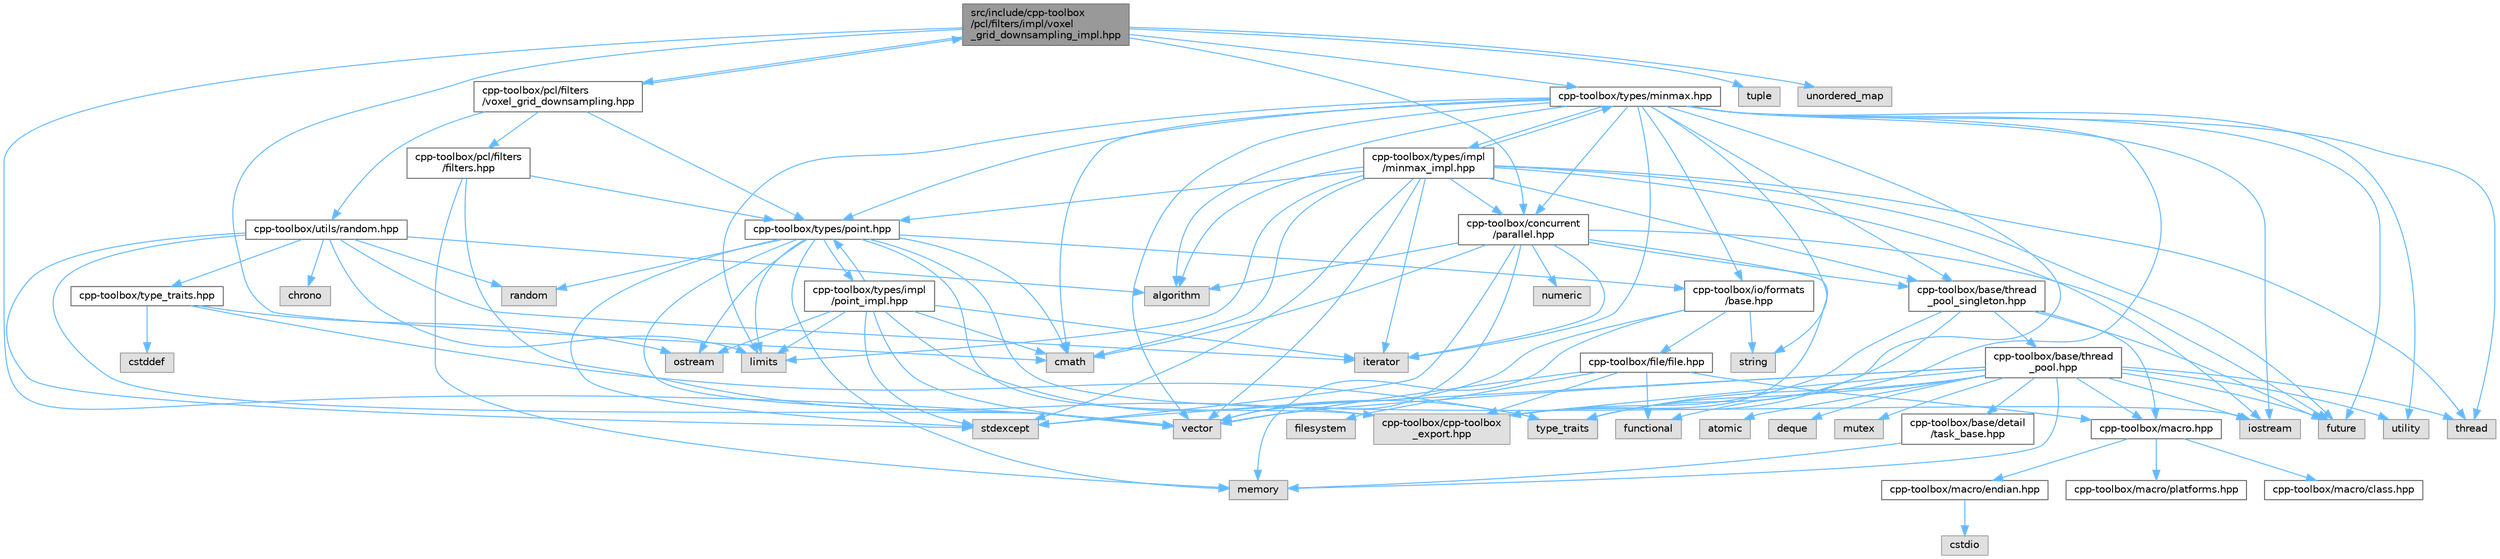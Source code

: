 digraph "src/include/cpp-toolbox/pcl/filters/impl/voxel_grid_downsampling_impl.hpp"
{
 // LATEX_PDF_SIZE
  bgcolor="transparent";
  edge [fontname=Helvetica,fontsize=10,labelfontname=Helvetica,labelfontsize=10];
  node [fontname=Helvetica,fontsize=10,shape=box,height=0.2,width=0.4];
  Node1 [id="Node000001",label="src/include/cpp-toolbox\l/pcl/filters/impl/voxel\l_grid_downsampling_impl.hpp",height=0.2,width=0.4,color="gray40", fillcolor="grey60", style="filled", fontcolor="black",tooltip=" "];
  Node1 -> Node2 [id="edge1_Node000001_Node000002",color="steelblue1",style="solid",tooltip=" "];
  Node2 [id="Node000002",label="cmath",height=0.2,width=0.4,color="grey60", fillcolor="#E0E0E0", style="filled",tooltip=" "];
  Node1 -> Node3 [id="edge2_Node000001_Node000003",color="steelblue1",style="solid",tooltip=" "];
  Node3 [id="Node000003",label="tuple",height=0.2,width=0.4,color="grey60", fillcolor="#E0E0E0", style="filled",tooltip=" "];
  Node1 -> Node4 [id="edge3_Node000001_Node000004",color="steelblue1",style="solid",tooltip=" "];
  Node4 [id="Node000004",label="unordered_map",height=0.2,width=0.4,color="grey60", fillcolor="#E0E0E0", style="filled",tooltip=" "];
  Node1 -> Node5 [id="edge4_Node000001_Node000005",color="steelblue1",style="solid",tooltip=" "];
  Node5 [id="Node000005",label="vector",height=0.2,width=0.4,color="grey60", fillcolor="#E0E0E0", style="filled",tooltip=" "];
  Node1 -> Node6 [id="edge5_Node000001_Node000006",color="steelblue1",style="solid",tooltip=" "];
  Node6 [id="Node000006",label="cpp-toolbox/concurrent\l/parallel.hpp",height=0.2,width=0.4,color="grey40", fillcolor="white", style="filled",URL="$parallel_8hpp.html",tooltip=" "];
  Node6 -> Node7 [id="edge6_Node000006_Node000007",color="steelblue1",style="solid",tooltip=" "];
  Node7 [id="Node000007",label="algorithm",height=0.2,width=0.4,color="grey60", fillcolor="#E0E0E0", style="filled",tooltip=" "];
  Node6 -> Node2 [id="edge7_Node000006_Node000002",color="steelblue1",style="solid",tooltip=" "];
  Node6 -> Node8 [id="edge8_Node000006_Node000008",color="steelblue1",style="solid",tooltip=" "];
  Node8 [id="Node000008",label="future",height=0.2,width=0.4,color="grey60", fillcolor="#E0E0E0", style="filled",tooltip=" "];
  Node6 -> Node9 [id="edge9_Node000006_Node000009",color="steelblue1",style="solid",tooltip=" "];
  Node9 [id="Node000009",label="iterator",height=0.2,width=0.4,color="grey60", fillcolor="#E0E0E0", style="filled",tooltip=" "];
  Node6 -> Node10 [id="edge10_Node000006_Node000010",color="steelblue1",style="solid",tooltip=" "];
  Node10 [id="Node000010",label="numeric",height=0.2,width=0.4,color="grey60", fillcolor="#E0E0E0", style="filled",tooltip=" "];
  Node6 -> Node11 [id="edge11_Node000006_Node000011",color="steelblue1",style="solid",tooltip=" "];
  Node11 [id="Node000011",label="stdexcept",height=0.2,width=0.4,color="grey60", fillcolor="#E0E0E0", style="filled",tooltip=" "];
  Node6 -> Node5 [id="edge12_Node000006_Node000005",color="steelblue1",style="solid",tooltip=" "];
  Node6 -> Node12 [id="edge13_Node000006_Node000012",color="steelblue1",style="solid",tooltip=" "];
  Node12 [id="Node000012",label="cpp-toolbox/cpp-toolbox\l_export.hpp",height=0.2,width=0.4,color="grey60", fillcolor="#E0E0E0", style="filled",tooltip=" "];
  Node6 -> Node13 [id="edge14_Node000006_Node000013",color="steelblue1",style="solid",tooltip=" "];
  Node13 [id="Node000013",label="cpp-toolbox/base/thread\l_pool_singleton.hpp",height=0.2,width=0.4,color="grey40", fillcolor="white", style="filled",URL="$thread__pool__singleton_8hpp.html",tooltip=" "];
  Node13 -> Node8 [id="edge15_Node000013_Node000008",color="steelblue1",style="solid",tooltip=" "];
  Node13 -> Node14 [id="edge16_Node000013_Node000014",color="steelblue1",style="solid",tooltip=" "];
  Node14 [id="Node000014",label="type_traits",height=0.2,width=0.4,color="grey60", fillcolor="#E0E0E0", style="filled",tooltip=" "];
  Node13 -> Node12 [id="edge17_Node000013_Node000012",color="steelblue1",style="solid",tooltip=" "];
  Node13 -> Node15 [id="edge18_Node000013_Node000015",color="steelblue1",style="solid",tooltip=" "];
  Node15 [id="Node000015",label="cpp-toolbox/macro.hpp",height=0.2,width=0.4,color="grey40", fillcolor="white", style="filled",URL="$macro_8hpp.html",tooltip="通用的编译器、平台、架构检测和实用宏定义 / Common macros for compiler, platform, architecture detection and utility macro..."];
  Node15 -> Node16 [id="edge19_Node000015_Node000016",color="steelblue1",style="solid",tooltip=" "];
  Node16 [id="Node000016",label="cpp-toolbox/macro/class.hpp",height=0.2,width=0.4,color="grey40", fillcolor="white", style="filled",URL="$class_8hpp.html",tooltip=" "];
  Node15 -> Node17 [id="edge20_Node000015_Node000017",color="steelblue1",style="solid",tooltip=" "];
  Node17 [id="Node000017",label="cpp-toolbox/macro/endian.hpp",height=0.2,width=0.4,color="grey40", fillcolor="white", style="filled",URL="$endian_8hpp.html",tooltip=" "];
  Node17 -> Node18 [id="edge21_Node000017_Node000018",color="steelblue1",style="solid",tooltip=" "];
  Node18 [id="Node000018",label="cstdio",height=0.2,width=0.4,color="grey60", fillcolor="#E0E0E0", style="filled",tooltip=" "];
  Node15 -> Node19 [id="edge22_Node000015_Node000019",color="steelblue1",style="solid",tooltip=" "];
  Node19 [id="Node000019",label="cpp-toolbox/macro/platforms.hpp",height=0.2,width=0.4,color="grey40", fillcolor="white", style="filled",URL="$platforms_8hpp.html",tooltip=" "];
  Node13 -> Node20 [id="edge23_Node000013_Node000020",color="steelblue1",style="solid",tooltip=" "];
  Node20 [id="Node000020",label="cpp-toolbox/base/thread\l_pool.hpp",height=0.2,width=0.4,color="grey40", fillcolor="white", style="filled",URL="$thread__pool_8hpp.html",tooltip=" "];
  Node20 -> Node21 [id="edge24_Node000020_Node000021",color="steelblue1",style="solid",tooltip=" "];
  Node21 [id="Node000021",label="atomic",height=0.2,width=0.4,color="grey60", fillcolor="#E0E0E0", style="filled",tooltip=" "];
  Node20 -> Node22 [id="edge25_Node000020_Node000022",color="steelblue1",style="solid",tooltip=" "];
  Node22 [id="Node000022",label="deque",height=0.2,width=0.4,color="grey60", fillcolor="#E0E0E0", style="filled",tooltip=" "];
  Node20 -> Node23 [id="edge26_Node000020_Node000023",color="steelblue1",style="solid",tooltip=" "];
  Node23 [id="Node000023",label="functional",height=0.2,width=0.4,color="grey60", fillcolor="#E0E0E0", style="filled",tooltip=" "];
  Node20 -> Node8 [id="edge27_Node000020_Node000008",color="steelblue1",style="solid",tooltip=" "];
  Node20 -> Node24 [id="edge28_Node000020_Node000024",color="steelblue1",style="solid",tooltip=" "];
  Node24 [id="Node000024",label="iostream",height=0.2,width=0.4,color="grey60", fillcolor="#E0E0E0", style="filled",tooltip=" "];
  Node20 -> Node25 [id="edge29_Node000020_Node000025",color="steelblue1",style="solid",tooltip=" "];
  Node25 [id="Node000025",label="memory",height=0.2,width=0.4,color="grey60", fillcolor="#E0E0E0", style="filled",tooltip=" "];
  Node20 -> Node26 [id="edge30_Node000020_Node000026",color="steelblue1",style="solid",tooltip=" "];
  Node26 [id="Node000026",label="mutex",height=0.2,width=0.4,color="grey60", fillcolor="#E0E0E0", style="filled",tooltip=" "];
  Node20 -> Node11 [id="edge31_Node000020_Node000011",color="steelblue1",style="solid",tooltip=" "];
  Node20 -> Node27 [id="edge32_Node000020_Node000027",color="steelblue1",style="solid",tooltip=" "];
  Node27 [id="Node000027",label="thread",height=0.2,width=0.4,color="grey60", fillcolor="#E0E0E0", style="filled",tooltip=" "];
  Node20 -> Node14 [id="edge33_Node000020_Node000014",color="steelblue1",style="solid",tooltip=" "];
  Node20 -> Node28 [id="edge34_Node000020_Node000028",color="steelblue1",style="solid",tooltip=" "];
  Node28 [id="Node000028",label="utility",height=0.2,width=0.4,color="grey60", fillcolor="#E0E0E0", style="filled",tooltip=" "];
  Node20 -> Node5 [id="edge35_Node000020_Node000005",color="steelblue1",style="solid",tooltip=" "];
  Node20 -> Node29 [id="edge36_Node000020_Node000029",color="steelblue1",style="solid",tooltip=" "];
  Node29 [id="Node000029",label="cpp-toolbox/base/detail\l/task_base.hpp",height=0.2,width=0.4,color="grey40", fillcolor="white", style="filled",URL="$task__base_8hpp.html",tooltip=" "];
  Node29 -> Node25 [id="edge37_Node000029_Node000025",color="steelblue1",style="solid",tooltip=" "];
  Node20 -> Node12 [id="edge38_Node000020_Node000012",color="steelblue1",style="solid",tooltip=" "];
  Node20 -> Node15 [id="edge39_Node000020_Node000015",color="steelblue1",style="solid",tooltip=" "];
  Node1 -> Node30 [id="edge40_Node000001_Node000030",color="steelblue1",style="solid",tooltip=" "];
  Node30 [id="Node000030",label="cpp-toolbox/pcl/filters\l/voxel_grid_downsampling.hpp",height=0.2,width=0.4,color="grey40", fillcolor="white", style="filled",URL="$voxel__grid__downsampling_8hpp.html",tooltip=" "];
  Node30 -> Node31 [id="edge41_Node000030_Node000031",color="steelblue1",style="solid",tooltip=" "];
  Node31 [id="Node000031",label="cpp-toolbox/pcl/filters\l/filters.hpp",height=0.2,width=0.4,color="grey40", fillcolor="white", style="filled",URL="$filters_8hpp.html",tooltip=" "];
  Node31 -> Node25 [id="edge42_Node000031_Node000025",color="steelblue1",style="solid",tooltip=" "];
  Node31 -> Node12 [id="edge43_Node000031_Node000012",color="steelblue1",style="solid",tooltip=" "];
  Node31 -> Node32 [id="edge44_Node000031_Node000032",color="steelblue1",style="solid",tooltip=" "];
  Node32 [id="Node000032",label="cpp-toolbox/types/point.hpp",height=0.2,width=0.4,color="grey40", fillcolor="white", style="filled",URL="$point_8hpp.html",tooltip=" "];
  Node32 -> Node2 [id="edge45_Node000032_Node000002",color="steelblue1",style="solid",tooltip=" "];
  Node32 -> Node24 [id="edge46_Node000032_Node000024",color="steelblue1",style="solid",tooltip=" "];
  Node32 -> Node33 [id="edge47_Node000032_Node000033",color="steelblue1",style="solid",tooltip=" "];
  Node33 [id="Node000033",label="limits",height=0.2,width=0.4,color="grey60", fillcolor="#E0E0E0", style="filled",tooltip=" "];
  Node32 -> Node25 [id="edge48_Node000032_Node000025",color="steelblue1",style="solid",tooltip=" "];
  Node32 -> Node34 [id="edge49_Node000032_Node000034",color="steelblue1",style="solid",tooltip=" "];
  Node34 [id="Node000034",label="ostream",height=0.2,width=0.4,color="grey60", fillcolor="#E0E0E0", style="filled",tooltip=" "];
  Node32 -> Node35 [id="edge50_Node000032_Node000035",color="steelblue1",style="solid",tooltip=" "];
  Node35 [id="Node000035",label="random",height=0.2,width=0.4,color="grey60", fillcolor="#E0E0E0", style="filled",tooltip=" "];
  Node32 -> Node11 [id="edge51_Node000032_Node000011",color="steelblue1",style="solid",tooltip=" "];
  Node32 -> Node5 [id="edge52_Node000032_Node000005",color="steelblue1",style="solid",tooltip=" "];
  Node32 -> Node12 [id="edge53_Node000032_Node000012",color="steelblue1",style="solid",tooltip=" "];
  Node32 -> Node36 [id="edge54_Node000032_Node000036",color="steelblue1",style="solid",tooltip=" "];
  Node36 [id="Node000036",label="cpp-toolbox/io/formats\l/base.hpp",height=0.2,width=0.4,color="grey40", fillcolor="white", style="filled",URL="$io_2formats_2base_8hpp.html",tooltip=" "];
  Node36 -> Node25 [id="edge55_Node000036_Node000025",color="steelblue1",style="solid",tooltip=" "];
  Node36 -> Node37 [id="edge56_Node000036_Node000037",color="steelblue1",style="solid",tooltip=" "];
  Node37 [id="Node000037",label="string",height=0.2,width=0.4,color="grey60", fillcolor="#E0E0E0", style="filled",tooltip=" "];
  Node36 -> Node5 [id="edge57_Node000036_Node000005",color="steelblue1",style="solid",tooltip=" "];
  Node36 -> Node38 [id="edge58_Node000036_Node000038",color="steelblue1",style="solid",tooltip=" "];
  Node38 [id="Node000038",label="cpp-toolbox/file/file.hpp",height=0.2,width=0.4,color="grey40", fillcolor="white", style="filled",URL="$file_8hpp.html",tooltip=" "];
  Node38 -> Node39 [id="edge59_Node000038_Node000039",color="steelblue1",style="solid",tooltip=" "];
  Node39 [id="Node000039",label="filesystem",height=0.2,width=0.4,color="grey60", fillcolor="#E0E0E0", style="filled",tooltip=" "];
  Node38 -> Node23 [id="edge60_Node000038_Node000023",color="steelblue1",style="solid",tooltip=" "];
  Node38 -> Node5 [id="edge61_Node000038_Node000005",color="steelblue1",style="solid",tooltip=" "];
  Node38 -> Node12 [id="edge62_Node000038_Node000012",color="steelblue1",style="solid",tooltip=" "];
  Node38 -> Node15 [id="edge63_Node000038_Node000015",color="steelblue1",style="solid",tooltip=" "];
  Node32 -> Node40 [id="edge64_Node000032_Node000040",color="steelblue1",style="solid",tooltip=" "];
  Node40 [id="Node000040",label="cpp-toolbox/types/impl\l/point_impl.hpp",height=0.2,width=0.4,color="grey40", fillcolor="white", style="filled",URL="$point__impl_8hpp.html",tooltip=" "];
  Node40 -> Node2 [id="edge65_Node000040_Node000002",color="steelblue1",style="solid",tooltip=" "];
  Node40 -> Node9 [id="edge66_Node000040_Node000009",color="steelblue1",style="solid",tooltip=" "];
  Node40 -> Node33 [id="edge67_Node000040_Node000033",color="steelblue1",style="solid",tooltip=" "];
  Node40 -> Node34 [id="edge68_Node000040_Node000034",color="steelblue1",style="solid",tooltip=" "];
  Node40 -> Node11 [id="edge69_Node000040_Node000011",color="steelblue1",style="solid",tooltip=" "];
  Node40 -> Node14 [id="edge70_Node000040_Node000014",color="steelblue1",style="solid",tooltip=" "];
  Node40 -> Node5 [id="edge71_Node000040_Node000005",color="steelblue1",style="solid",tooltip=" "];
  Node40 -> Node32 [id="edge72_Node000040_Node000032",color="steelblue1",style="solid",tooltip=" "];
  Node30 -> Node32 [id="edge73_Node000030_Node000032",color="steelblue1",style="solid",tooltip=" "];
  Node30 -> Node41 [id="edge74_Node000030_Node000041",color="steelblue1",style="solid",tooltip=" "];
  Node41 [id="Node000041",label="cpp-toolbox/utils/random.hpp",height=0.2,width=0.4,color="grey40", fillcolor="white", style="filled",URL="$random_8hpp.html",tooltip=" "];
  Node41 -> Node7 [id="edge75_Node000041_Node000007",color="steelblue1",style="solid",tooltip=" "];
  Node41 -> Node42 [id="edge76_Node000041_Node000042",color="steelblue1",style="solid",tooltip=" "];
  Node42 [id="Node000042",label="chrono",height=0.2,width=0.4,color="grey60", fillcolor="#E0E0E0", style="filled",tooltip=" "];
  Node41 -> Node9 [id="edge77_Node000041_Node000009",color="steelblue1",style="solid",tooltip=" "];
  Node41 -> Node33 [id="edge78_Node000041_Node000033",color="steelblue1",style="solid",tooltip=" "];
  Node41 -> Node35 [id="edge79_Node000041_Node000035",color="steelblue1",style="solid",tooltip=" "];
  Node41 -> Node11 [id="edge80_Node000041_Node000011",color="steelblue1",style="solid",tooltip=" "];
  Node41 -> Node5 [id="edge81_Node000041_Node000005",color="steelblue1",style="solid",tooltip=" "];
  Node41 -> Node43 [id="edge82_Node000041_Node000043",color="steelblue1",style="solid",tooltip=" "];
  Node43 [id="Node000043",label="cpp-toolbox/type_traits.hpp",height=0.2,width=0.4,color="grey40", fillcolor="white", style="filled",URL="$type__traits_8hpp.html",tooltip="类型特征工具集合/Type traits utilities collection"];
  Node43 -> Node44 [id="edge83_Node000043_Node000044",color="steelblue1",style="solid",tooltip=" "];
  Node44 [id="Node000044",label="cstddef",height=0.2,width=0.4,color="grey60", fillcolor="#E0E0E0", style="filled",tooltip=" "];
  Node43 -> Node34 [id="edge84_Node000043_Node000034",color="steelblue1",style="solid",tooltip=" "];
  Node43 -> Node14 [id="edge85_Node000043_Node000014",color="steelblue1",style="solid",tooltip=" "];
  Node30 -> Node1 [id="edge86_Node000030_Node000001",color="steelblue1",style="solid",tooltip=" "];
  Node1 -> Node45 [id="edge87_Node000001_Node000045",color="steelblue1",style="solid",tooltip=" "];
  Node45 [id="Node000045",label="cpp-toolbox/types/minmax.hpp",height=0.2,width=0.4,color="grey40", fillcolor="white", style="filled",URL="$minmax_8hpp.html",tooltip=" "];
  Node45 -> Node7 [id="edge88_Node000045_Node000007",color="steelblue1",style="solid",tooltip=" "];
  Node45 -> Node2 [id="edge89_Node000045_Node000002",color="steelblue1",style="solid",tooltip=" "];
  Node45 -> Node8 [id="edge90_Node000045_Node000008",color="steelblue1",style="solid",tooltip=" "];
  Node45 -> Node24 [id="edge91_Node000045_Node000024",color="steelblue1",style="solid",tooltip=" "];
  Node45 -> Node9 [id="edge92_Node000045_Node000009",color="steelblue1",style="solid",tooltip=" "];
  Node45 -> Node33 [id="edge93_Node000045_Node000033",color="steelblue1",style="solid",tooltip=" "];
  Node45 -> Node37 [id="edge94_Node000045_Node000037",color="steelblue1",style="solid",tooltip=" "];
  Node45 -> Node27 [id="edge95_Node000045_Node000027",color="steelblue1",style="solid",tooltip=" "];
  Node45 -> Node14 [id="edge96_Node000045_Node000014",color="steelblue1",style="solid",tooltip=" "];
  Node45 -> Node28 [id="edge97_Node000045_Node000028",color="steelblue1",style="solid",tooltip=" "];
  Node45 -> Node5 [id="edge98_Node000045_Node000005",color="steelblue1",style="solid",tooltip=" "];
  Node45 -> Node13 [id="edge99_Node000045_Node000013",color="steelblue1",style="solid",tooltip=" "];
  Node45 -> Node6 [id="edge100_Node000045_Node000006",color="steelblue1",style="solid",tooltip=" "];
  Node45 -> Node12 [id="edge101_Node000045_Node000012",color="steelblue1",style="solid",tooltip=" "];
  Node45 -> Node36 [id="edge102_Node000045_Node000036",color="steelblue1",style="solid",tooltip=" "];
  Node45 -> Node32 [id="edge103_Node000045_Node000032",color="steelblue1",style="solid",tooltip=" "];
  Node45 -> Node46 [id="edge104_Node000045_Node000046",color="steelblue1",style="solid",tooltip=" "];
  Node46 [id="Node000046",label="cpp-toolbox/types/impl\l/minmax_impl.hpp",height=0.2,width=0.4,color="grey40", fillcolor="white", style="filled",URL="$minmax__impl_8hpp.html",tooltip=" "];
  Node46 -> Node45 [id="edge105_Node000046_Node000045",color="steelblue1",style="solid",tooltip=" "];
  Node46 -> Node7 [id="edge106_Node000046_Node000007",color="steelblue1",style="solid",tooltip=" "];
  Node46 -> Node2 [id="edge107_Node000046_Node000002",color="steelblue1",style="solid",tooltip=" "];
  Node46 -> Node8 [id="edge108_Node000046_Node000008",color="steelblue1",style="solid",tooltip=" "];
  Node46 -> Node24 [id="edge109_Node000046_Node000024",color="steelblue1",style="solid",tooltip=" "];
  Node46 -> Node9 [id="edge110_Node000046_Node000009",color="steelblue1",style="solid",tooltip=" "];
  Node46 -> Node33 [id="edge111_Node000046_Node000033",color="steelblue1",style="solid",tooltip=" "];
  Node46 -> Node11 [id="edge112_Node000046_Node000011",color="steelblue1",style="solid",tooltip=" "];
  Node46 -> Node27 [id="edge113_Node000046_Node000027",color="steelblue1",style="solid",tooltip=" "];
  Node46 -> Node5 [id="edge114_Node000046_Node000005",color="steelblue1",style="solid",tooltip=" "];
  Node46 -> Node13 [id="edge115_Node000046_Node000013",color="steelblue1",style="solid",tooltip=" "];
  Node46 -> Node6 [id="edge116_Node000046_Node000006",color="steelblue1",style="solid",tooltip=" "];
  Node46 -> Node32 [id="edge117_Node000046_Node000032",color="steelblue1",style="solid",tooltip=" "];
}
